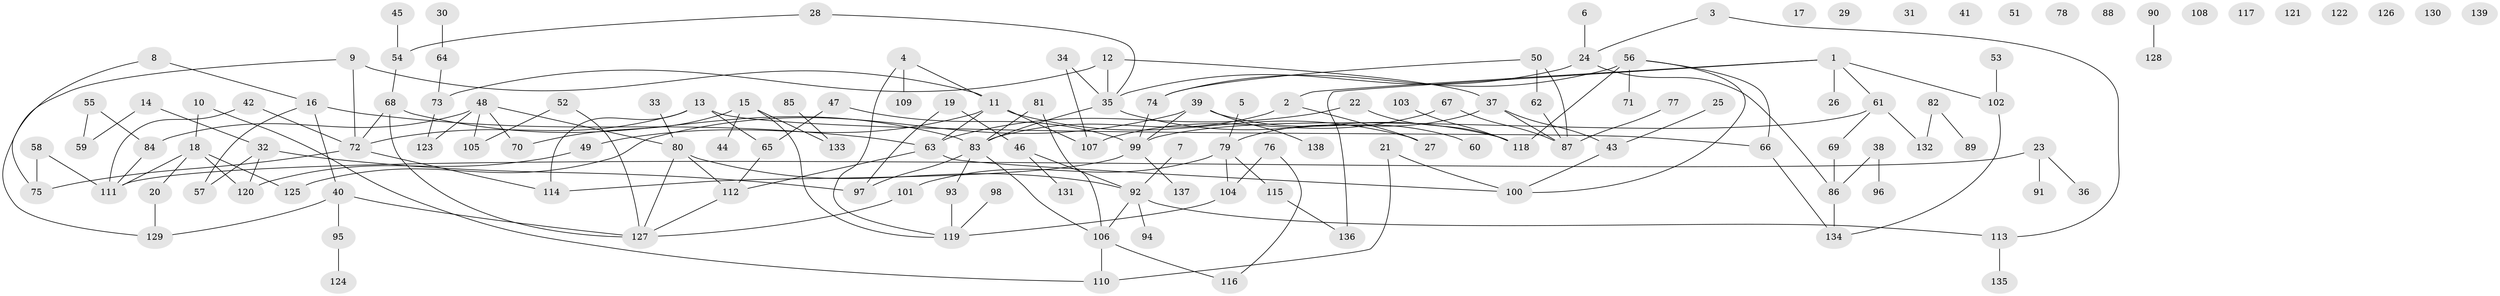 // Generated by graph-tools (version 1.1) at 2025/39/03/09/25 04:39:21]
// undirected, 139 vertices, 168 edges
graph export_dot {
graph [start="1"]
  node [color=gray90,style=filled];
  1;
  2;
  3;
  4;
  5;
  6;
  7;
  8;
  9;
  10;
  11;
  12;
  13;
  14;
  15;
  16;
  17;
  18;
  19;
  20;
  21;
  22;
  23;
  24;
  25;
  26;
  27;
  28;
  29;
  30;
  31;
  32;
  33;
  34;
  35;
  36;
  37;
  38;
  39;
  40;
  41;
  42;
  43;
  44;
  45;
  46;
  47;
  48;
  49;
  50;
  51;
  52;
  53;
  54;
  55;
  56;
  57;
  58;
  59;
  60;
  61;
  62;
  63;
  64;
  65;
  66;
  67;
  68;
  69;
  70;
  71;
  72;
  73;
  74;
  75;
  76;
  77;
  78;
  79;
  80;
  81;
  82;
  83;
  84;
  85;
  86;
  87;
  88;
  89;
  90;
  91;
  92;
  93;
  94;
  95;
  96;
  97;
  98;
  99;
  100;
  101;
  102;
  103;
  104;
  105;
  106;
  107;
  108;
  109;
  110;
  111;
  112;
  113;
  114;
  115;
  116;
  117;
  118;
  119;
  120;
  121;
  122;
  123;
  124;
  125;
  126;
  127;
  128;
  129;
  130;
  131;
  132;
  133;
  134;
  135;
  136;
  137;
  138;
  139;
  1 -- 2;
  1 -- 26;
  1 -- 61;
  1 -- 102;
  1 -- 136;
  2 -- 27;
  2 -- 83;
  3 -- 24;
  3 -- 113;
  4 -- 11;
  4 -- 109;
  4 -- 119;
  5 -- 79;
  6 -- 24;
  7 -- 92;
  8 -- 16;
  8 -- 75;
  9 -- 11;
  9 -- 72;
  9 -- 129;
  10 -- 18;
  10 -- 110;
  11 -- 27;
  11 -- 49;
  11 -- 63;
  11 -- 107;
  12 -- 35;
  12 -- 37;
  12 -- 73;
  13 -- 65;
  13 -- 66;
  13 -- 72;
  13 -- 114;
  14 -- 32;
  14 -- 59;
  15 -- 44;
  15 -- 70;
  15 -- 119;
  15 -- 133;
  16 -- 40;
  16 -- 57;
  16 -- 63;
  18 -- 20;
  18 -- 111;
  18 -- 120;
  18 -- 125;
  19 -- 46;
  19 -- 97;
  20 -- 129;
  21 -- 100;
  21 -- 110;
  22 -- 63;
  22 -- 118;
  23 -- 36;
  23 -- 91;
  23 -- 111;
  24 -- 35;
  24 -- 86;
  25 -- 43;
  28 -- 35;
  28 -- 54;
  30 -- 64;
  32 -- 57;
  32 -- 97;
  32 -- 120;
  33 -- 80;
  34 -- 35;
  34 -- 107;
  35 -- 83;
  35 -- 118;
  37 -- 43;
  37 -- 79;
  37 -- 87;
  38 -- 86;
  38 -- 96;
  39 -- 60;
  39 -- 99;
  39 -- 125;
  39 -- 138;
  40 -- 95;
  40 -- 127;
  40 -- 129;
  42 -- 72;
  42 -- 111;
  43 -- 100;
  45 -- 54;
  46 -- 92;
  46 -- 131;
  47 -- 65;
  47 -- 99;
  48 -- 70;
  48 -- 80;
  48 -- 84;
  48 -- 105;
  48 -- 123;
  49 -- 120;
  50 -- 62;
  50 -- 74;
  50 -- 87;
  52 -- 105;
  52 -- 127;
  53 -- 102;
  54 -- 68;
  55 -- 59;
  55 -- 84;
  56 -- 66;
  56 -- 71;
  56 -- 74;
  56 -- 100;
  56 -- 118;
  58 -- 75;
  58 -- 111;
  61 -- 69;
  61 -- 99;
  61 -- 132;
  62 -- 87;
  63 -- 100;
  63 -- 112;
  64 -- 73;
  65 -- 112;
  66 -- 134;
  67 -- 87;
  67 -- 107;
  68 -- 72;
  68 -- 83;
  68 -- 127;
  69 -- 86;
  72 -- 75;
  72 -- 114;
  73 -- 123;
  74 -- 99;
  76 -- 104;
  76 -- 116;
  77 -- 87;
  79 -- 101;
  79 -- 104;
  79 -- 115;
  80 -- 92;
  80 -- 112;
  80 -- 127;
  81 -- 83;
  81 -- 106;
  82 -- 89;
  82 -- 132;
  83 -- 93;
  83 -- 97;
  83 -- 106;
  84 -- 111;
  85 -- 133;
  86 -- 134;
  90 -- 128;
  92 -- 94;
  92 -- 106;
  92 -- 113;
  93 -- 119;
  95 -- 124;
  98 -- 119;
  99 -- 114;
  99 -- 137;
  101 -- 127;
  102 -- 134;
  103 -- 118;
  104 -- 119;
  106 -- 110;
  106 -- 116;
  112 -- 127;
  113 -- 135;
  115 -- 136;
}
